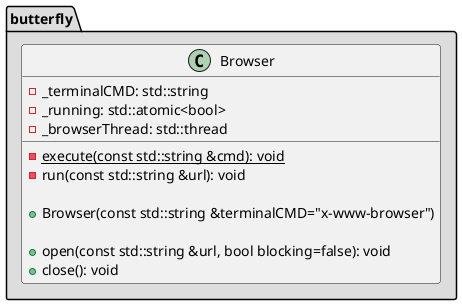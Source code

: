 @startuml

package butterfly #DDDDDD
{

class Browser
{
    - _terminalCMD: std::string
    - _running: std::atomic<bool>
    - _browserThread: std::thread

    - {static} execute(const std::string &cmd): void
    - run(const std::string &url): void

    + Browser(const std::string &terminalCMD="x-www-browser")

    + open(const std::string &url, bool blocking=false): void
    + close(): void
}

}
@enduml